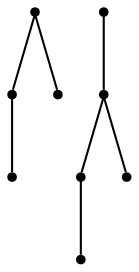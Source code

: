 graph {
  node [shape=point,comment="{\"directed\":false,\"doi\":\"10.1007/978-3-540-77537-9_14\",\"figure\":\"5 (2)\"}"]

  v0 [pos="747.4308139534884,1637.4563275385383"]
  v1 [pos="722.6623851687409,1563.1168086273499"]
  v2 [pos="772.1992427382357,1563.1168086273499"]
  v3 [pos="722.6623851687409,1488.7772897161617"]
  v4 [pos="648.294602567096,1488.7772897161617"]
  v5 [pos="648.294602567096,1414.5002909881898"]
  v6 [pos="623.5261896887491,1563.1168086273499"]
  v7 [pos="598.7577609040017,1488.7772897161617"]
  v8 [pos="623.526189688749,1637.4563275385385"]

  v0 -- v1 [id="-1",pos="747.4308139534884,1637.4563275385383 722.6623851687409,1563.1168086273499 722.6623851687409,1563.1168086273499 722.6623851687409,1563.1168086273499"]
  v8 -- v6 [id="-2",pos="623.526189688749,1637.4563275385385 623.5261896887491,1563.1168086273499 623.5261896887491,1563.1168086273499 623.5261896887491,1563.1168086273499"]
  v6 -- v7 [id="-3",pos="623.5261896887491,1563.1168086273499 598.7577609040017,1488.7772897161617 598.7577609040017,1488.7772897161617 598.7577609040017,1488.7772897161617"]
  v6 -- v4 [id="-4",pos="623.5261896887491,1563.1168086273499 648.294602567096,1488.7772897161617 648.294602567096,1488.7772897161617 648.294602567096,1488.7772897161617"]
  v4 -- v5 [id="-5",pos="648.294602567096,1488.7772897161617 648.294602567096,1414.5002909881898 648.294602567096,1414.5002909881898 648.294602567096,1414.5002909881898"]
  v1 -- v3 [id="-6",pos="722.6623851687409,1563.1168086273499 722.6623851687409,1488.7772897161617 722.6623851687409,1488.7772897161617 722.6623851687409,1488.7772897161617"]
  v0 -- v2 [id="-7",pos="747.4308139534884,1637.4563275385383 772.1992427382357,1563.1168086273499 772.1992427382357,1563.1168086273499 772.1992427382357,1563.1168086273499"]
}